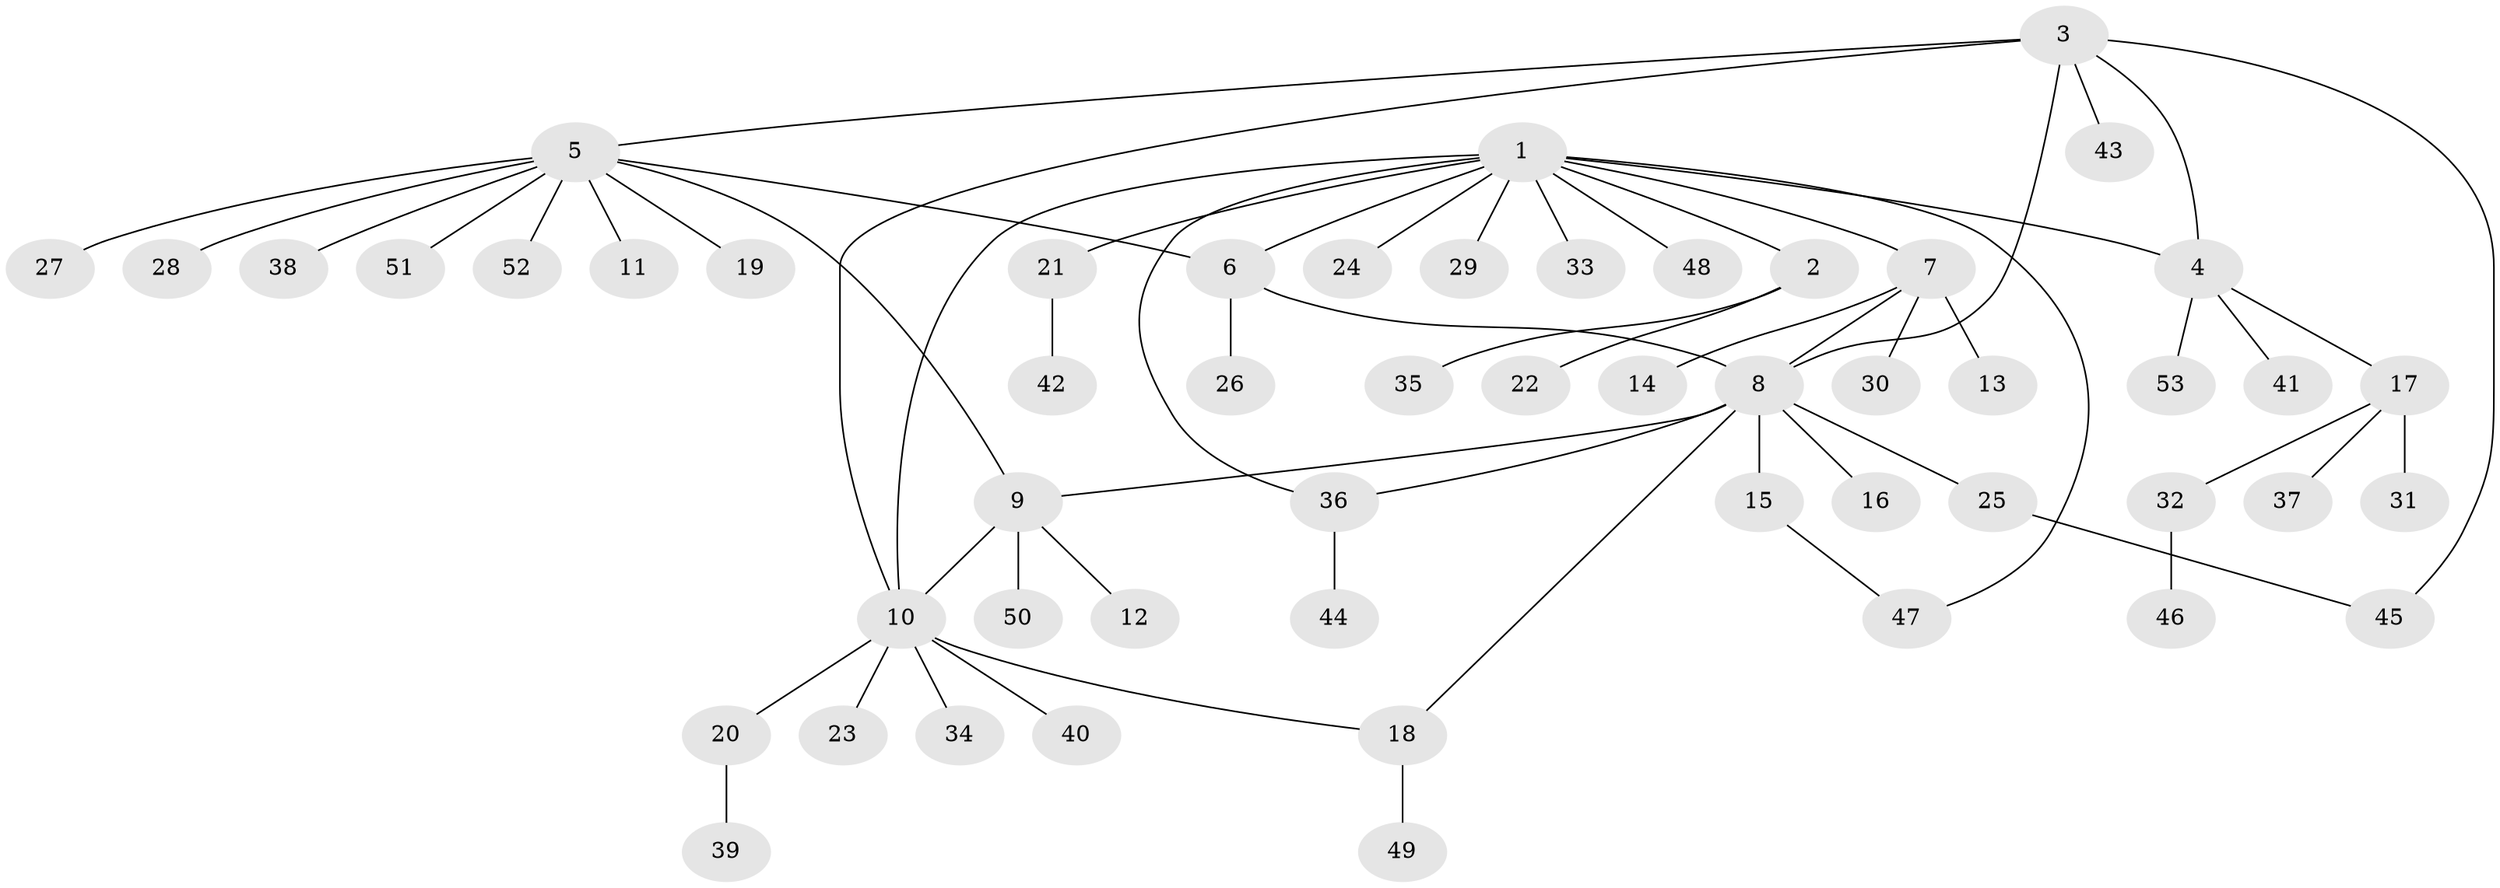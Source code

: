 // Generated by graph-tools (version 1.1) at 2025/02/03/09/25 03:02:34]
// undirected, 53 vertices, 62 edges
graph export_dot {
graph [start="1"]
  node [color=gray90,style=filled];
  1;
  2;
  3;
  4;
  5;
  6;
  7;
  8;
  9;
  10;
  11;
  12;
  13;
  14;
  15;
  16;
  17;
  18;
  19;
  20;
  21;
  22;
  23;
  24;
  25;
  26;
  27;
  28;
  29;
  30;
  31;
  32;
  33;
  34;
  35;
  36;
  37;
  38;
  39;
  40;
  41;
  42;
  43;
  44;
  45;
  46;
  47;
  48;
  49;
  50;
  51;
  52;
  53;
  1 -- 2;
  1 -- 4;
  1 -- 6;
  1 -- 7;
  1 -- 10;
  1 -- 21;
  1 -- 24;
  1 -- 29;
  1 -- 33;
  1 -- 36;
  1 -- 47;
  1 -- 48;
  2 -- 22;
  2 -- 35;
  3 -- 4;
  3 -- 5;
  3 -- 8;
  3 -- 10;
  3 -- 43;
  3 -- 45;
  4 -- 17;
  4 -- 41;
  4 -- 53;
  5 -- 6;
  5 -- 9;
  5 -- 11;
  5 -- 19;
  5 -- 27;
  5 -- 28;
  5 -- 38;
  5 -- 51;
  5 -- 52;
  6 -- 8;
  6 -- 26;
  7 -- 8;
  7 -- 13;
  7 -- 14;
  7 -- 30;
  8 -- 9;
  8 -- 15;
  8 -- 16;
  8 -- 18;
  8 -- 25;
  8 -- 36;
  9 -- 10;
  9 -- 12;
  9 -- 50;
  10 -- 18;
  10 -- 20;
  10 -- 23;
  10 -- 34;
  10 -- 40;
  15 -- 47;
  17 -- 31;
  17 -- 32;
  17 -- 37;
  18 -- 49;
  20 -- 39;
  21 -- 42;
  25 -- 45;
  32 -- 46;
  36 -- 44;
}

